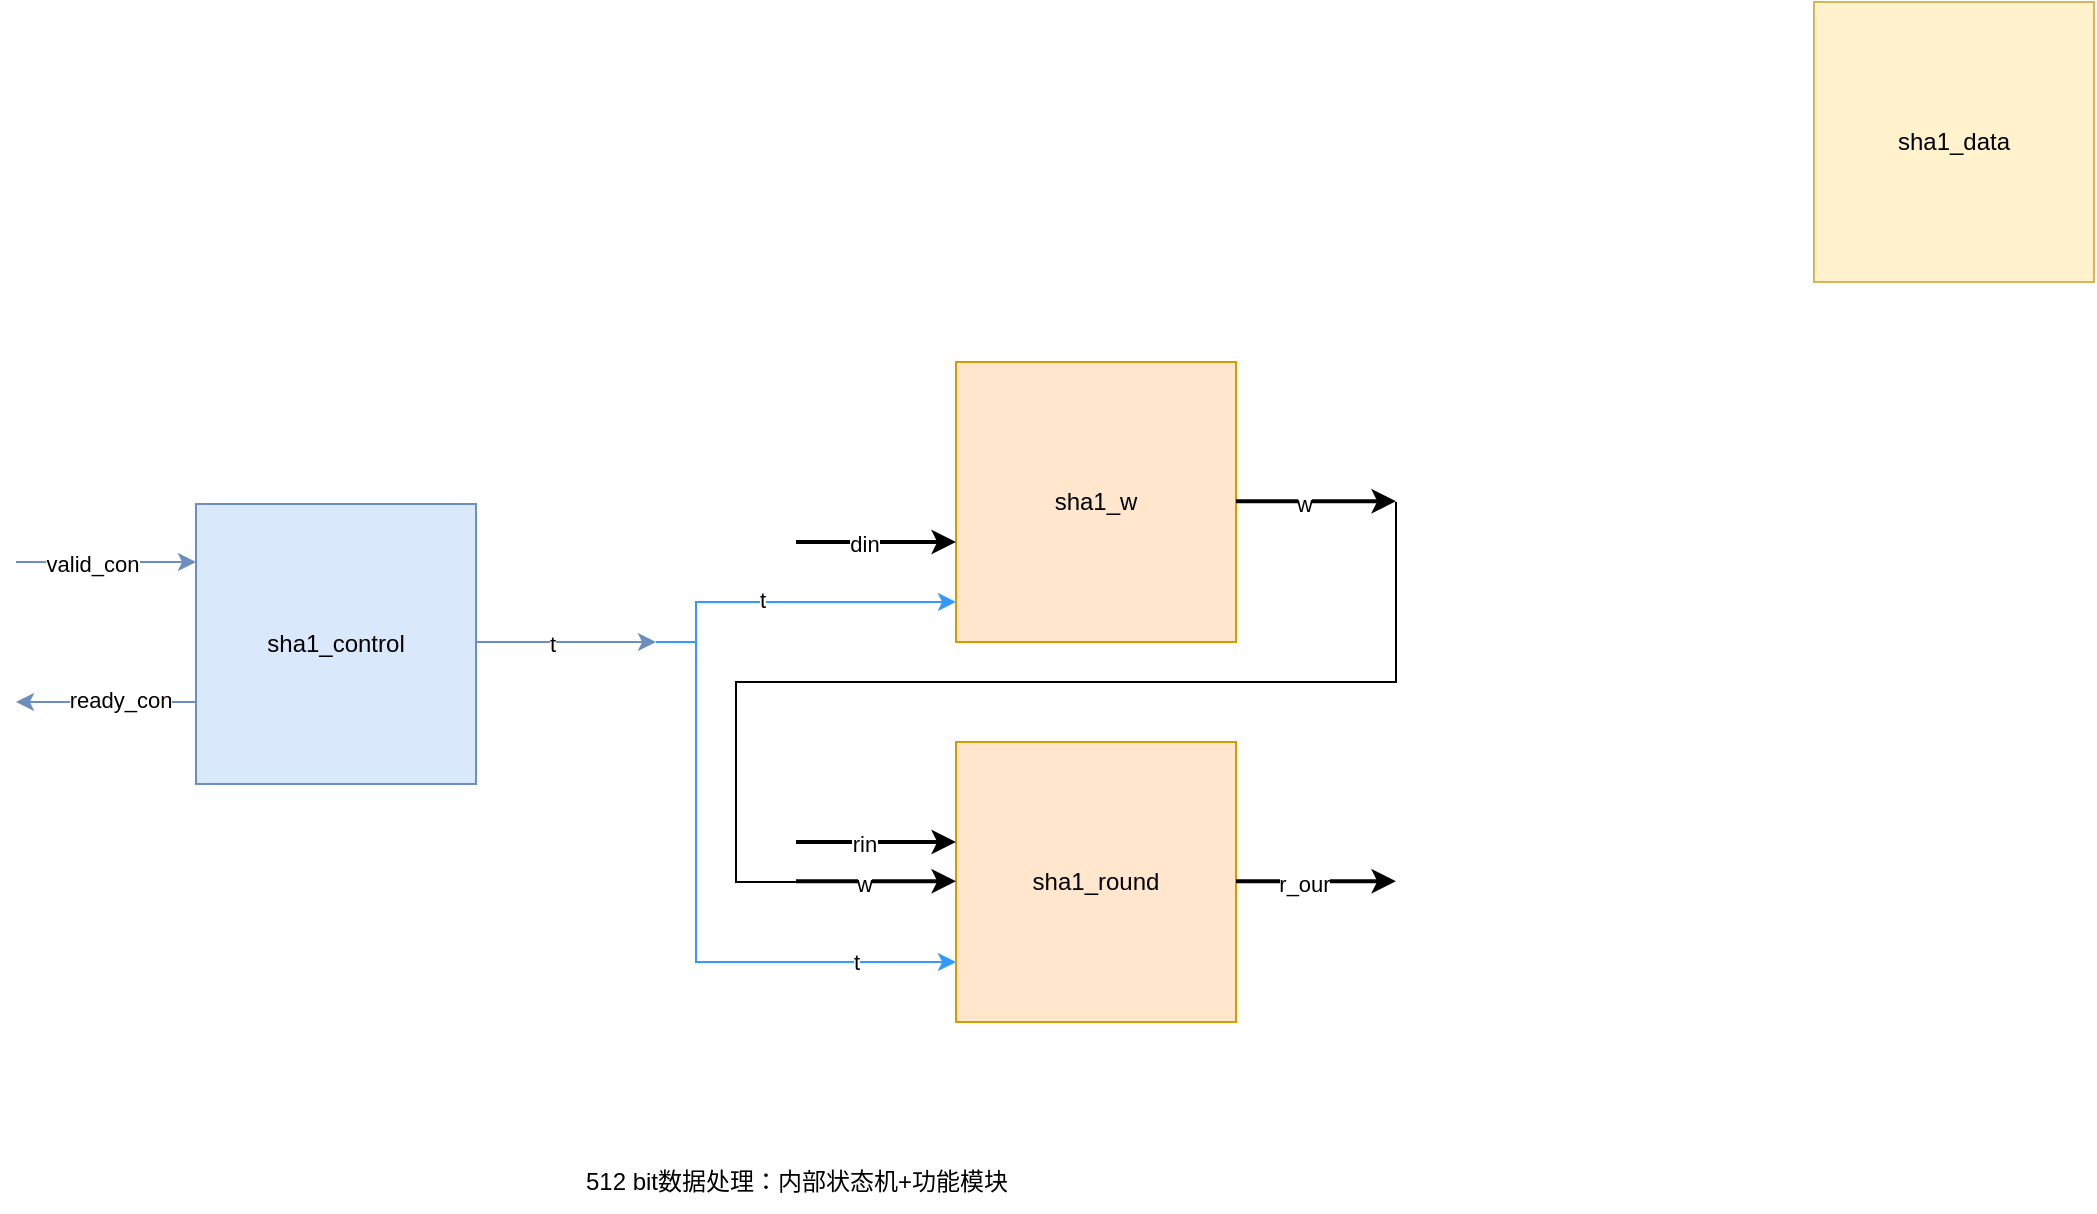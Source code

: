 <mxfile version="20.3.6" type="github">
  <diagram id="j_5iAUrazj12X7l9guB0" name="第 1 页">
    <mxGraphModel dx="813" dy="449" grid="1" gridSize="10" guides="1" tooltips="1" connect="1" arrows="1" fold="1" page="1" pageScale="1" pageWidth="1169" pageHeight="827" math="0" shadow="0">
      <root>
        <mxCell id="0" />
        <mxCell id="1" parent="0" />
        <mxCell id="pdaWa0c2gKY5ocv-gkP8-1" value="sha1_w" style="whiteSpace=wrap;html=1;aspect=fixed;fillColor=#ffe6cc;strokeColor=#d79b00;" parent="1" vertex="1">
          <mxGeometry x="600" y="220" width="140" height="140" as="geometry" />
        </mxCell>
        <mxCell id="pdaWa0c2gKY5ocv-gkP8-5" value="" style="endArrow=classic;html=1;rounded=0;strokeWidth=2;" parent="1" edge="1">
          <mxGeometry width="50" height="50" relative="1" as="geometry">
            <mxPoint x="520" y="310" as="sourcePoint" />
            <mxPoint x="600.0" y="310" as="targetPoint" />
          </mxGeometry>
        </mxCell>
        <mxCell id="pdaWa0c2gKY5ocv-gkP8-9" value="din" style="edgeLabel;html=1;align=center;verticalAlign=middle;resizable=0;points=[];" parent="pdaWa0c2gKY5ocv-gkP8-5" vertex="1" connectable="0">
          <mxGeometry x="-0.151" y="-1" relative="1" as="geometry">
            <mxPoint as="offset" />
          </mxGeometry>
        </mxCell>
        <mxCell id="pdaWa0c2gKY5ocv-gkP8-6" value="" style="endArrow=classic;html=1;rounded=0;strokeWidth=1;strokeColor=#3399FF;entryX=0;entryY=0.857;entryDx=0;entryDy=0;entryPerimeter=0;" parent="1" target="pdaWa0c2gKY5ocv-gkP8-1" edge="1">
          <mxGeometry width="50" height="50" relative="1" as="geometry">
            <mxPoint x="450" y="360" as="sourcePoint" />
            <mxPoint x="590" y="340" as="targetPoint" />
            <Array as="points">
              <mxPoint x="470" y="360" />
              <mxPoint x="470" y="340" />
            </Array>
          </mxGeometry>
        </mxCell>
        <mxCell id="pdaWa0c2gKY5ocv-gkP8-13" value="t" style="edgeLabel;html=1;align=center;verticalAlign=middle;resizable=0;points=[];" parent="pdaWa0c2gKY5ocv-gkP8-6" vertex="1" connectable="0">
          <mxGeometry x="-0.139" y="1" relative="1" as="geometry">
            <mxPoint as="offset" />
          </mxGeometry>
        </mxCell>
        <mxCell id="pdaWa0c2gKY5ocv-gkP8-11" value="" style="endArrow=classic;html=1;rounded=0;strokeWidth=2;" parent="1" edge="1">
          <mxGeometry width="50" height="50" relative="1" as="geometry">
            <mxPoint x="740" y="289.66" as="sourcePoint" />
            <mxPoint x="820.0" y="289.66" as="targetPoint" />
          </mxGeometry>
        </mxCell>
        <mxCell id="pdaWa0c2gKY5ocv-gkP8-12" value="w" style="edgeLabel;html=1;align=center;verticalAlign=middle;resizable=0;points=[];" parent="pdaWa0c2gKY5ocv-gkP8-11" vertex="1" connectable="0">
          <mxGeometry x="-0.151" y="-1" relative="1" as="geometry">
            <mxPoint as="offset" />
          </mxGeometry>
        </mxCell>
        <mxCell id="pdaWa0c2gKY5ocv-gkP8-14" value="sha1_round" style="whiteSpace=wrap;html=1;aspect=fixed;fillColor=#ffe6cc;strokeColor=#d79b00;" parent="1" vertex="1">
          <mxGeometry x="600" y="410" width="140" height="140" as="geometry" />
        </mxCell>
        <mxCell id="pdaWa0c2gKY5ocv-gkP8-19" value="" style="endArrow=classic;html=1;rounded=0;strokeWidth=2;" parent="1" edge="1">
          <mxGeometry width="50" height="50" relative="1" as="geometry">
            <mxPoint x="520" y="460" as="sourcePoint" />
            <mxPoint x="600" y="460" as="targetPoint" />
          </mxGeometry>
        </mxCell>
        <mxCell id="pdaWa0c2gKY5ocv-gkP8-20" value="rin" style="edgeLabel;html=1;align=center;verticalAlign=middle;resizable=0;points=[];" parent="pdaWa0c2gKY5ocv-gkP8-19" vertex="1" connectable="0">
          <mxGeometry x="-0.151" y="-1" relative="1" as="geometry">
            <mxPoint as="offset" />
          </mxGeometry>
        </mxCell>
        <mxCell id="pdaWa0c2gKY5ocv-gkP8-21" value="" style="endArrow=classic;html=1;rounded=0;strokeWidth=1;strokeColor=#3399FF;entryX=0;entryY=0.786;entryDx=0;entryDy=0;entryPerimeter=0;" parent="1" target="pdaWa0c2gKY5ocv-gkP8-14" edge="1">
          <mxGeometry width="50" height="50" relative="1" as="geometry">
            <mxPoint x="470" y="360" as="sourcePoint" />
            <mxPoint x="590" y="520" as="targetPoint" />
            <Array as="points">
              <mxPoint x="470" y="520" />
            </Array>
          </mxGeometry>
        </mxCell>
        <mxCell id="pdaWa0c2gKY5ocv-gkP8-22" value="t" style="edgeLabel;html=1;align=center;verticalAlign=middle;resizable=0;points=[];" parent="pdaWa0c2gKY5ocv-gkP8-21" vertex="1" connectable="0">
          <mxGeometry x="-0.139" y="1" relative="1" as="geometry">
            <mxPoint x="79" y="35" as="offset" />
          </mxGeometry>
        </mxCell>
        <mxCell id="pdaWa0c2gKY5ocv-gkP8-23" value="" style="endArrow=classic;html=1;rounded=0;strokeWidth=2;" parent="1" edge="1">
          <mxGeometry width="50" height="50" relative="1" as="geometry">
            <mxPoint x="740" y="479.66" as="sourcePoint" />
            <mxPoint x="820" y="479.66" as="targetPoint" />
          </mxGeometry>
        </mxCell>
        <mxCell id="pdaWa0c2gKY5ocv-gkP8-24" value="r_our" style="edgeLabel;html=1;align=center;verticalAlign=middle;resizable=0;points=[];" parent="pdaWa0c2gKY5ocv-gkP8-23" vertex="1" connectable="0">
          <mxGeometry x="-0.151" y="-1" relative="1" as="geometry">
            <mxPoint as="offset" />
          </mxGeometry>
        </mxCell>
        <mxCell id="pdaWa0c2gKY5ocv-gkP8-25" value="" style="endArrow=classic;html=1;rounded=0;strokeWidth=2;" parent="1" edge="1">
          <mxGeometry width="50" height="50" relative="1" as="geometry">
            <mxPoint x="520" y="479.66" as="sourcePoint" />
            <mxPoint x="600" y="479.66" as="targetPoint" />
          </mxGeometry>
        </mxCell>
        <mxCell id="pdaWa0c2gKY5ocv-gkP8-26" value="w" style="edgeLabel;html=1;align=center;verticalAlign=middle;resizable=0;points=[];" parent="pdaWa0c2gKY5ocv-gkP8-25" vertex="1" connectable="0">
          <mxGeometry x="-0.151" y="-1" relative="1" as="geometry">
            <mxPoint as="offset" />
          </mxGeometry>
        </mxCell>
        <mxCell id="pdaWa0c2gKY5ocv-gkP8-28" value="" style="endArrow=none;html=1;rounded=0;strokeColor=#000000;strokeWidth=1;" parent="1" edge="1">
          <mxGeometry width="50" height="50" relative="1" as="geometry">
            <mxPoint x="520" y="480" as="sourcePoint" />
            <mxPoint x="820" y="290" as="targetPoint" />
            <Array as="points">
              <mxPoint x="490" y="480" />
              <mxPoint x="490" y="380" />
              <mxPoint x="820" y="380" />
            </Array>
          </mxGeometry>
        </mxCell>
        <mxCell id="pdaWa0c2gKY5ocv-gkP8-29" value="sha1_control" style="whiteSpace=wrap;html=1;aspect=fixed;fillColor=#dae8fc;strokeColor=#6c8ebf;" parent="1" vertex="1">
          <mxGeometry x="220" y="291" width="140" height="140" as="geometry" />
        </mxCell>
        <mxCell id="pdaWa0c2gKY5ocv-gkP8-34" value="" style="endArrow=classic;html=1;rounded=0;strokeWidth=1;fillColor=#dae8fc;strokeColor=#6c8ebf;" parent="1" edge="1">
          <mxGeometry width="50" height="50" relative="1" as="geometry">
            <mxPoint x="130" y="320" as="sourcePoint" />
            <mxPoint x="220.0" y="320" as="targetPoint" />
          </mxGeometry>
        </mxCell>
        <mxCell id="pdaWa0c2gKY5ocv-gkP8-35" value="valid_con" style="edgeLabel;html=1;align=center;verticalAlign=middle;resizable=0;points=[];" parent="pdaWa0c2gKY5ocv-gkP8-34" vertex="1" connectable="0">
          <mxGeometry x="-0.151" y="-1" relative="1" as="geometry">
            <mxPoint as="offset" />
          </mxGeometry>
        </mxCell>
        <mxCell id="pdaWa0c2gKY5ocv-gkP8-38" value="" style="endArrow=classic;html=1;rounded=0;strokeWidth=1;fillColor=#dae8fc;strokeColor=#6c8ebf;exitX=1;exitY=0.493;exitDx=0;exitDy=0;exitPerimeter=0;" parent="1" source="pdaWa0c2gKY5ocv-gkP8-29" edge="1">
          <mxGeometry width="50" height="50" relative="1" as="geometry">
            <mxPoint x="370" y="360" as="sourcePoint" />
            <mxPoint x="450" y="360" as="targetPoint" />
          </mxGeometry>
        </mxCell>
        <mxCell id="pdaWa0c2gKY5ocv-gkP8-39" value="t" style="edgeLabel;html=1;align=center;verticalAlign=middle;resizable=0;points=[];" parent="pdaWa0c2gKY5ocv-gkP8-38" vertex="1" connectable="0">
          <mxGeometry x="-0.151" y="-1" relative="1" as="geometry">
            <mxPoint as="offset" />
          </mxGeometry>
        </mxCell>
        <mxCell id="pdaWa0c2gKY5ocv-gkP8-80" value="sha1_data" style="whiteSpace=wrap;html=1;aspect=fixed;fillColor=#fff2cc;strokeColor=#d6b656;" parent="1" vertex="1">
          <mxGeometry x="1029" y="40" width="140" height="140" as="geometry" />
        </mxCell>
        <mxCell id="pdaWa0c2gKY5ocv-gkP8-81" value="512 bit数据处理：内部状态机+功能模块" style="text;html=1;align=center;verticalAlign=middle;resizable=0;points=[];autosize=1;strokeColor=none;fillColor=none;" parent="1" vertex="1">
          <mxGeometry x="405" y="615" width="230" height="30" as="geometry" />
        </mxCell>
        <mxCell id="sfEqQ4M_5XDAdR8y26C3-1" value="" style="endArrow=classic;html=1;rounded=0;strokeWidth=1;fillColor=#dae8fc;strokeColor=#6c8ebf;exitX=1;exitY=0.707;exitDx=0;exitDy=0;exitPerimeter=0;" edge="1" parent="1">
          <mxGeometry width="50" height="50" relative="1" as="geometry">
            <mxPoint x="220" y="390.02" as="sourcePoint" />
            <mxPoint x="130" y="390" as="targetPoint" />
          </mxGeometry>
        </mxCell>
        <mxCell id="sfEqQ4M_5XDAdR8y26C3-2" value="ready_con" style="edgeLabel;html=1;align=center;verticalAlign=middle;resizable=0;points=[];" vertex="1" connectable="0" parent="sfEqQ4M_5XDAdR8y26C3-1">
          <mxGeometry x="-0.151" y="-1" relative="1" as="geometry">
            <mxPoint as="offset" />
          </mxGeometry>
        </mxCell>
      </root>
    </mxGraphModel>
  </diagram>
</mxfile>
